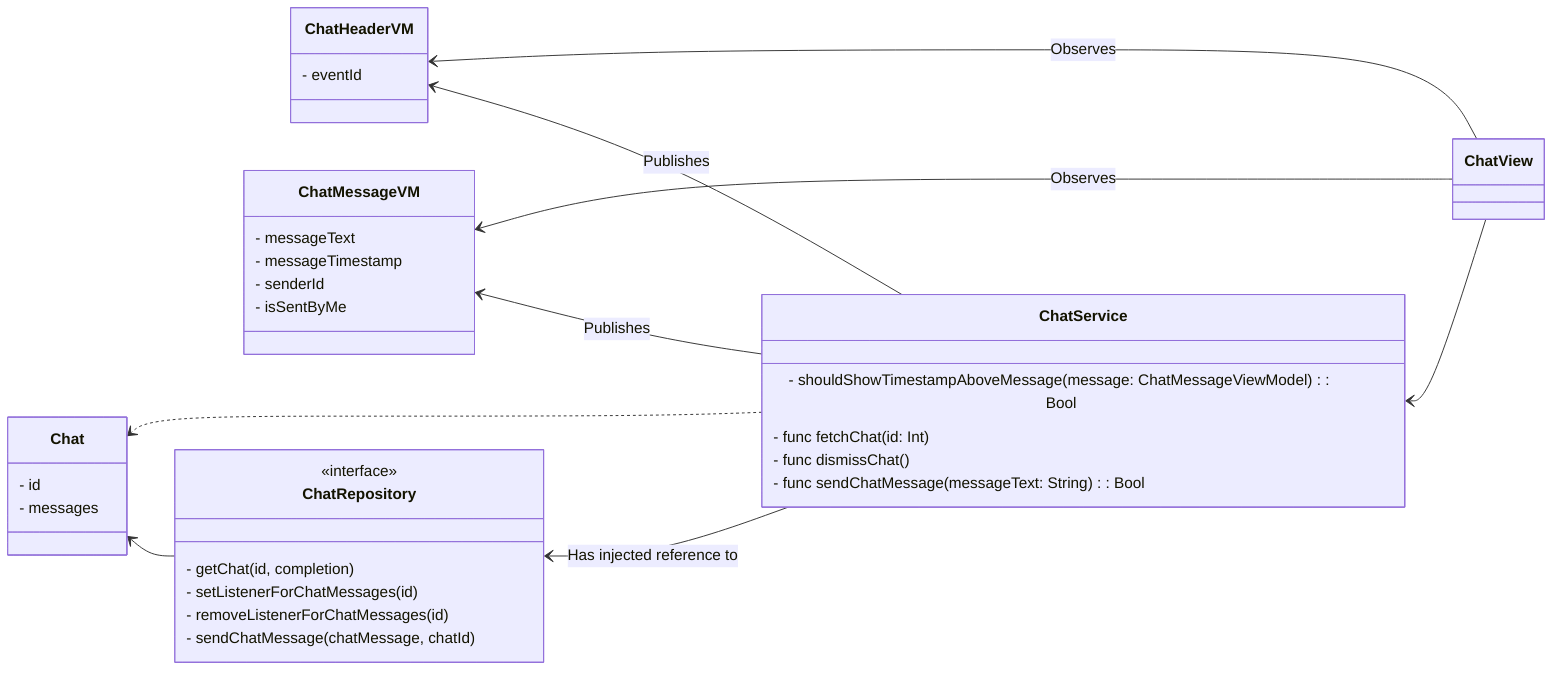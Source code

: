 classDiagram
    direction RL
    ChatView --> ChatHeaderVM: Observes
    ChatView --> ChatMessageVM: Observes
    ChatView --> ChatService
    ChatService ..> Chat
    ChatRepository --> Chat
    ChatService --> ChatHeaderVM: Publishes
    ChatService --> ChatMessageVM: Publishes
    ChatService --> ChatRepository: Has injected reference to
    
    class ChatView { }
    class ChatHeaderVM {
        - eventId
    }
    class ChatMessageVM {
        - messageText
        - messageTimestamp
        - senderId
        - isSentByMe
    }
    class Chat {
        - id
        - messages
    }
    class ChatService {
        - shouldShowTimestampAboveMessage(message: ChatMessageViewModel): Bool
        - func fetchChat(id: Int)
        - func dismissChat()
        - func sendChatMessage(messageText: String): Bool
    }
    class ChatRepository {
        <<interface>>
        - getChat(id, completion)
        - setListenerForChatMessages(id)
        - removeListenerForChatMessages(id)
        - sendChatMessage(chatMessage, chatId)
    }